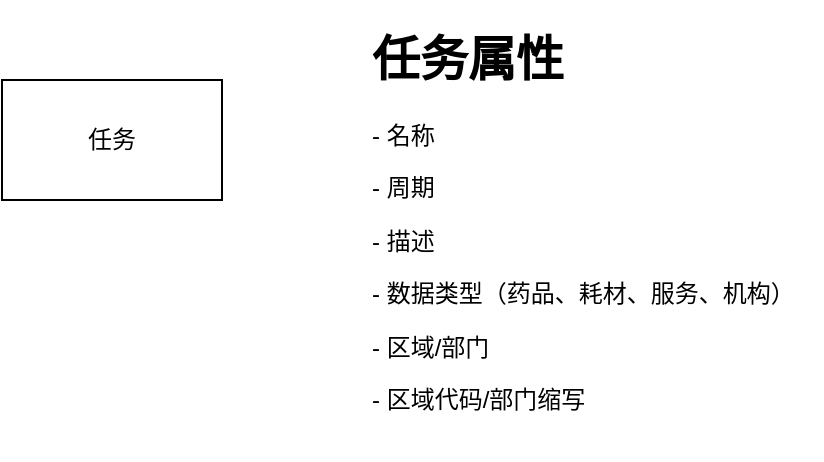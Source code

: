 <mxfile version="22.1.17" type="github">
  <diagram name="Page-1" id="fm-RTBIMuhjhwVvVDZ4T">
    <mxGraphModel dx="2074" dy="1146" grid="1" gridSize="10" guides="1" tooltips="1" connect="1" arrows="1" fold="1" page="1" pageScale="1" pageWidth="850" pageHeight="1100" math="0" shadow="0">
      <root>
        <mxCell id="0" />
        <mxCell id="1" parent="0" />
        <mxCell id="JZeeq1Ep2B6I5uy3VTGd-1" value="任务" style="rounded=0;whiteSpace=wrap;html=1;" vertex="1" parent="1">
          <mxGeometry x="80" y="170" width="110" height="60" as="geometry" />
        </mxCell>
        <mxCell id="JZeeq1Ep2B6I5uy3VTGd-2" value="&lt;h1&gt;任务属性&lt;/h1&gt;&lt;p&gt;- 名称&lt;/p&gt;&lt;p&gt;- 周期&lt;/p&gt;&lt;p&gt;- 描述&lt;/p&gt;&lt;p&gt;- 数据类型（药品、耗材、服务、机构）&lt;/p&gt;&lt;p&gt;- 区域/部门&lt;/p&gt;&lt;p&gt;- 区域代码/部门缩写&lt;/p&gt;" style="text;html=1;strokeColor=none;fillColor=none;spacing=5;spacingTop=-20;whiteSpace=wrap;overflow=hidden;rounded=0;" vertex="1" parent="1">
          <mxGeometry x="260" y="140" width="230" height="220" as="geometry" />
        </mxCell>
      </root>
    </mxGraphModel>
  </diagram>
</mxfile>
